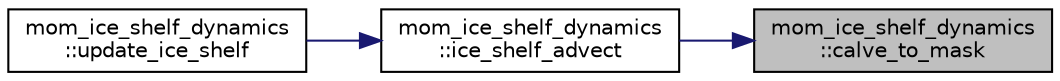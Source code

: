 digraph "mom_ice_shelf_dynamics::calve_to_mask"
{
 // INTERACTIVE_SVG=YES
 // LATEX_PDF_SIZE
  edge [fontname="Helvetica",fontsize="10",labelfontname="Helvetica",labelfontsize="10"];
  node [fontname="Helvetica",fontsize="10",shape=record];
  rankdir="RL";
  Node1 [label="mom_ice_shelf_dynamics\l::calve_to_mask",height=0.2,width=0.4,color="black", fillcolor="grey75", style="filled", fontcolor="black",tooltip=" "];
  Node1 -> Node2 [dir="back",color="midnightblue",fontsize="10",style="solid",fontname="Helvetica"];
  Node2 [label="mom_ice_shelf_dynamics\l::ice_shelf_advect",height=0.2,width=0.4,color="black", fillcolor="white", style="filled",URL="$namespacemom__ice__shelf__dynamics.html#a00b61e0e4f3a40d2e6d6cb8a5d5b3ada",tooltip="This subroutine takes the velocity (on the Bgrid) and timesteps h_t = - div (uh) once...."];
  Node2 -> Node3 [dir="back",color="midnightblue",fontsize="10",style="solid",fontname="Helvetica"];
  Node3 [label="mom_ice_shelf_dynamics\l::update_ice_shelf",height=0.2,width=0.4,color="black", fillcolor="white", style="filled",URL="$namespacemom__ice__shelf__dynamics.html#adb908b77efa101749be0be069916139c",tooltip="This subroutine updates the ice shelf velocities, mass, stresses and properties due to the ice shelf ..."];
}
